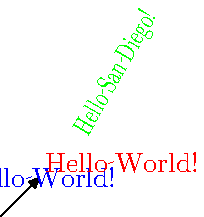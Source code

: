 beginfig(22)
z1 = (5mm,5mm);
drawarrow origin--z1;
label("Hello World!", z1) withcolor blue;
label.urt("Hello World!", z1) withcolor red;
draw thelabel.rt("Hello" & " " & "San Diego!", origin)
xscaled 0.7
rotated 60 shifted 2z1 withcolor green;
endfig;

end;